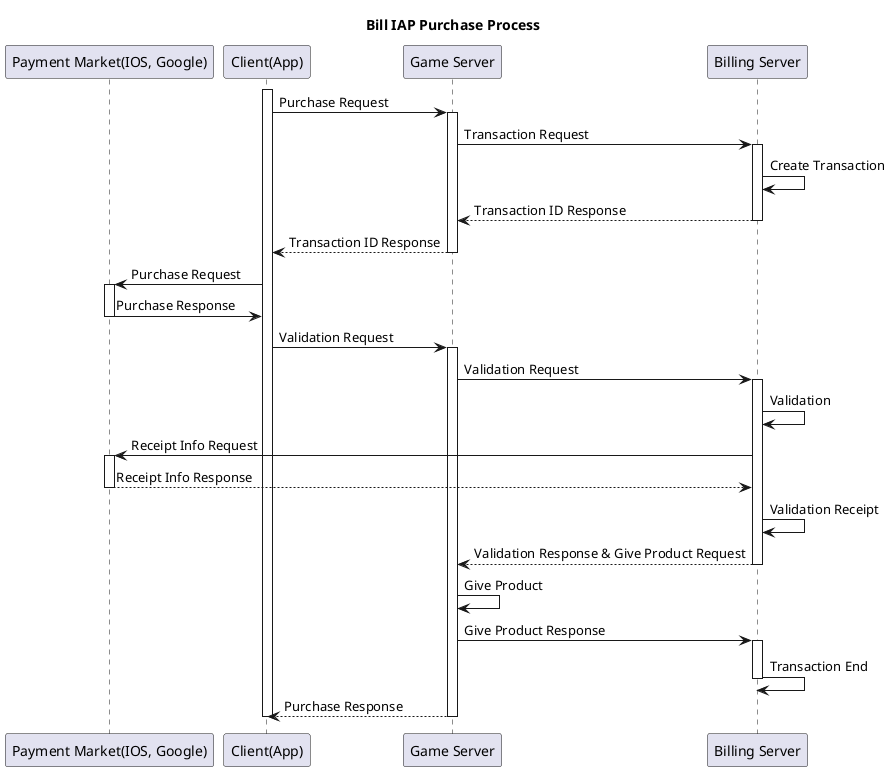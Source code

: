 @startuml Bill IAP Purchase Process

title Bill IAP Purchase Process

participant "Payment Market(IOS, Google)" as payment
participant "Client(App)" as client
participant "Game Server" as game
participant "Billing Server" as bill

activate client
client -> game : Purchase Request
activate game
game -> bill : Transaction Request
activate bill 
bill -> bill : Create Transaction
bill --> game : Transaction ID Response
deactivate bill
game --> client : Transaction ID Response
deactivate game

client -> payment : Purchase Request
activate payment
payment -> client : Purchase Response 
deactivate payment

client -> game : Validation Request 
activate game
game -> bill : Validation Request 
activate bill 
bill -> bill : Validation 
bill -> payment : Receipt Info Request
activate payment 
payment --> bill : Receipt Info Response
deactivate payment
bill -> bill : Validation Receipt
bill --> game : Validation Response & Give Product Request 
deactivate bill
game -> game : Give Product
game -> bill : Give Product Response
activate bill 
bill -> bill : Transaction End
deactivate bill
game --> client : Purchase Response
deactivate game
deactivate client
@enduml

